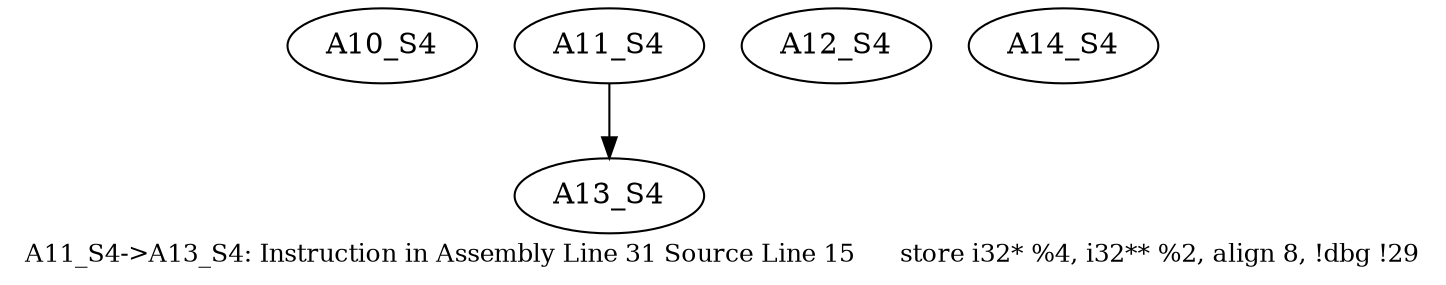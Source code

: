 digraph{
	node [ ]
	edge [ ]
	A10_S4 [ ]
	A11_S4 [ ]
	A12_S4 [ ]
	A13_S4 [ ]
	A14_S4 [ ]
	A11_S4 -> A13_S4 [ ]
	label = "A11_S4->A13_S4: Instruction in Assembly Line 31 Source Line 15	store i32* %4, i32** %2, align 8, !dbg !29"	fontsize = "12"
}